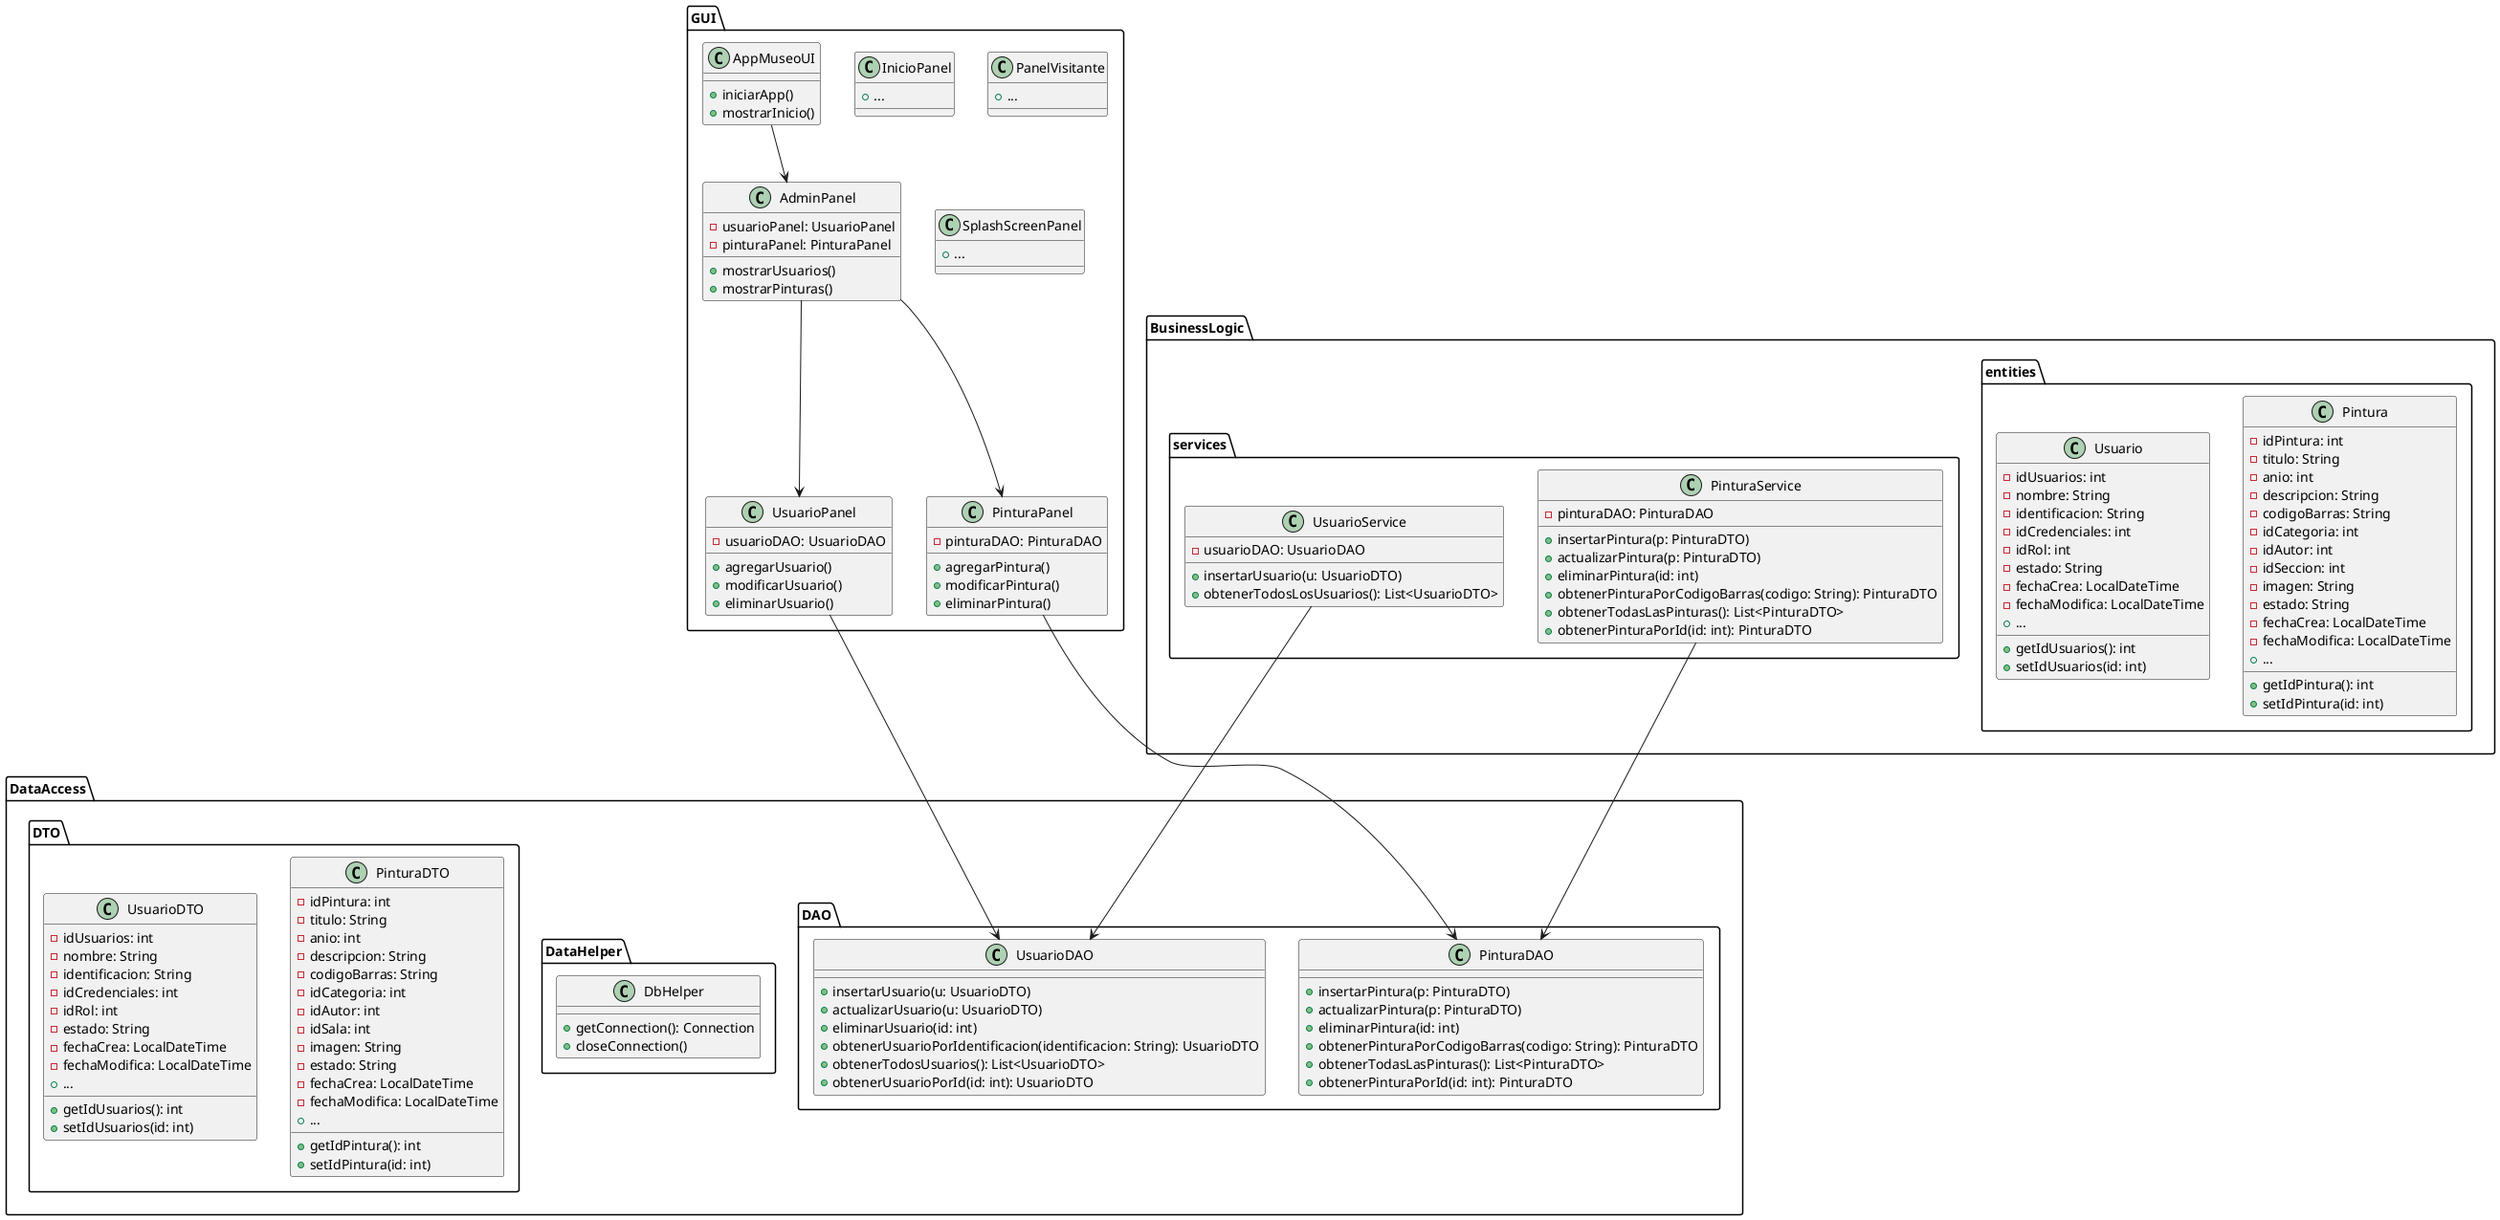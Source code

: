 @startuml

package "BusinessLogic.entities" {
    class Pintura {
        - idPintura: int
        - titulo: String
        - anio: int
        - descripcion: String
        - codigoBarras: String
        - idCategoria: int
        - idAutor: int
        - idSeccion: int
        - imagen: String
        - estado: String
        - fechaCrea: LocalDateTime
        - fechaModifica: LocalDateTime
        + getIdPintura(): int
        + setIdPintura(id: int)
        + ...
    }

    class Usuario {
        - idUsuarios: int
        - nombre: String
        - identificacion: String
        - idCredenciales: int
        - idRol: int
        - estado: String
        - fechaCrea: LocalDateTime
        - fechaModifica: LocalDateTime
        + getIdUsuarios(): int
        + setIdUsuarios(id: int)
        + ...
    }
}

package "BusinessLogic.services" {
    class PinturaService {
        - pinturaDAO: PinturaDAO
        + insertarPintura(p: PinturaDTO)
        + actualizarPintura(p: PinturaDTO)
        + eliminarPintura(id: int)
        + obtenerPinturaPorCodigoBarras(codigo: String): PinturaDTO
        + obtenerTodasLasPinturas(): List<PinturaDTO>
        + obtenerPinturaPorId(id: int): PinturaDTO
    }

    class UsuarioService {
        - usuarioDAO: UsuarioDAO
        + insertarUsuario(u: UsuarioDTO)
        + obtenerTodosLosUsuarios(): List<UsuarioDTO>
    }
}

package "DataAccess.DAO" {
    class PinturaDAO {
        + insertarPintura(p: PinturaDTO)
        + actualizarPintura(p: PinturaDTO)
        + eliminarPintura(id: int)
        + obtenerPinturaPorCodigoBarras(codigo: String): PinturaDTO
        + obtenerTodasLasPinturas(): List<PinturaDTO>
        + obtenerPinturaPorId(id: int): PinturaDTO
    }

    class UsuarioDAO {
        + insertarUsuario(u: UsuarioDTO)
        + actualizarUsuario(u: UsuarioDTO)
        + eliminarUsuario(id: int)
        + obtenerUsuarioPorIdentificacion(identificacion: String): UsuarioDTO
        + obtenerTodosUsuarios(): List<UsuarioDTO>
        + obtenerUsuarioPorId(id: int): UsuarioDTO
    }
}

package "DataAccess.DataHelper" {
    class DbHelper {
        + getConnection(): Connection
        + closeConnection()
    }
}

package "DataAccess.DTO" {
    class PinturaDTO {
        - idPintura: int
        - titulo: String
        - anio: int
        - descripcion: String
        - codigoBarras: String
        - idCategoria: int
        - idAutor: int
        - idSala: int
        - imagen: String
        - estado: String
        - fechaCrea: LocalDateTime
        - fechaModifica: LocalDateTime
        + getIdPintura(): int
        + setIdPintura(id: int)
        + ...
    }

    class UsuarioDTO {
        - idUsuarios: int
        - nombre: String
        - identificacion: String
        - idCredenciales: int
        - idRol: int
        - estado: String
        - fechaCrea: LocalDateTime
        - fechaModifica: LocalDateTime
        + getIdUsuarios(): int
        + setIdUsuarios(id: int)
        + ...
    }
}

package "GUI" {
    class AppMuseoUI {
        + iniciarApp()
        + mostrarInicio()
    }

    class AdminPanel {
        - usuarioPanel: UsuarioPanel
        - pinturaPanel: PinturaPanel
        + mostrarUsuarios()
        + mostrarPinturas()
    }

    class UsuarioPanel {
        - usuarioDAO: UsuarioDAO
        + agregarUsuario()
        + modificarUsuario()
        + eliminarUsuario()
    }

    class PinturaPanel {
        - pinturaDAO: PinturaDAO
        + agregarPintura()
        + modificarPintura()
        + eliminarPintura()
    }

    class InicioPanel {
        + ...
    }

    class PanelVisitante {
        + ...
    }

    class SplashScreenPanel {
        + ...
    }
}

' Relaciones
PinturaService --> PinturaDAO
UsuarioService --> UsuarioDAO
PinturaPanel --> PinturaDAO
UsuarioPanel --> UsuarioDAO
AdminPanel --> UsuarioPanel
AdminPanel --> PinturaPanel
AppMuseoUI --> AdminPanel

@enduml